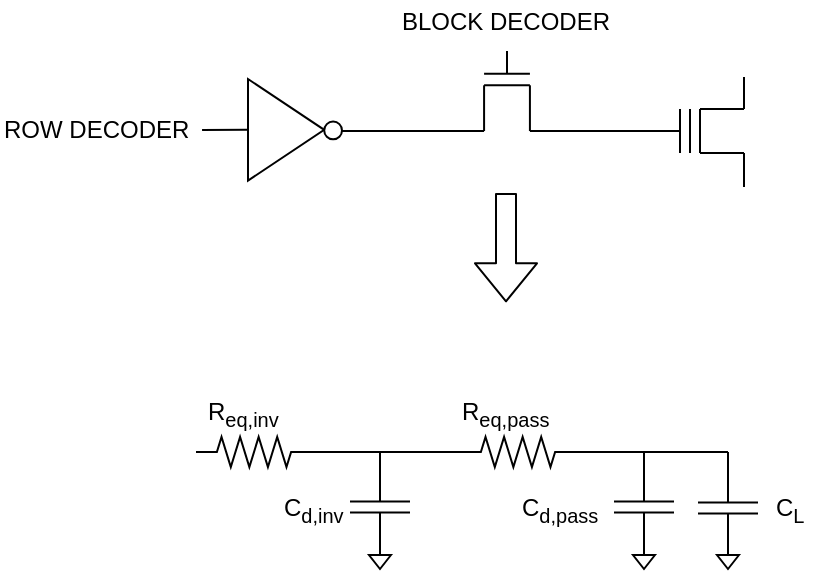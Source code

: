 <mxfile version="10.6.3" type="device"><diagram id="ykiu-A2U24Xa_IRV-_la" name="Page-1"><mxGraphModel dx="842" dy="463" grid="1" gridSize="5" guides="1" tooltips="1" connect="1" arrows="1" fold="1" page="1" pageScale="1" pageWidth="430" pageHeight="320" math="0" shadow="0"><root><mxCell id="0"/><mxCell id="1" parent="0"/><mxCell id="Yq_A9p7BPcprYXPYSCnL-20" value="" style="group" vertex="1" connectable="0" parent="1"><mxGeometry x="137" y="43.5" width="47" height="54" as="geometry"/></mxCell><mxCell id="Yq_A9p7BPcprYXPYSCnL-10" value="" style="group" vertex="1" connectable="0" parent="Yq_A9p7BPcprYXPYSCnL-20"><mxGeometry width="47" height="54" as="geometry"/></mxCell><mxCell id="Yq_A9p7BPcprYXPYSCnL-7" value="" style="triangle;whiteSpace=wrap;html=1;aspect=fixed;" vertex="1" parent="Yq_A9p7BPcprYXPYSCnL-10"><mxGeometry y="2" width="38.108" height="50.811" as="geometry"/></mxCell><mxCell id="Yq_A9p7BPcprYXPYSCnL-8" value="" style="ellipse;whiteSpace=wrap;html=1;aspect=fixed;" vertex="1" parent="Yq_A9p7BPcprYXPYSCnL-10"><mxGeometry x="38.108" y="23.275" width="8.892" height="8.892" as="geometry"/></mxCell><mxCell id="Yq_A9p7BPcprYXPYSCnL-21" value="" style="group" vertex="1" connectable="0" parent="1"><mxGeometry x="239" y="31.5" width="55" height="40" as="geometry"/></mxCell><mxCell id="Yq_A9p7BPcprYXPYSCnL-19" value="" style="group" vertex="1" connectable="0" parent="Yq_A9p7BPcprYXPYSCnL-21"><mxGeometry width="55" height="40" as="geometry"/></mxCell><mxCell id="Yq_A9p7BPcprYXPYSCnL-15" value="" style="group" vertex="1" connectable="0" parent="Yq_A9p7BPcprYXPYSCnL-19"><mxGeometry x="16.042" width="22.917" height="40" as="geometry"/></mxCell><mxCell id="Yq_A9p7BPcprYXPYSCnL-4" value="" style="endArrow=none;html=1;" edge="1" parent="Yq_A9p7BPcprYXPYSCnL-15"><mxGeometry width="50" height="50" relative="1" as="geometry"><mxPoint x="22.917" y="17.143" as="sourcePoint"/><mxPoint y="17.143" as="targetPoint"/></mxGeometry></mxCell><mxCell id="Yq_A9p7BPcprYXPYSCnL-5" value="" style="endArrow=none;html=1;" edge="1" parent="Yq_A9p7BPcprYXPYSCnL-15"><mxGeometry width="50" height="50" relative="1" as="geometry"><mxPoint x="22.917" y="11.429" as="sourcePoint"/><mxPoint y="11.429" as="targetPoint"/></mxGeometry></mxCell><mxCell id="Yq_A9p7BPcprYXPYSCnL-11" value="" style="endArrow=none;html=1;strokeColor=#000000;" edge="1" parent="Yq_A9p7BPcprYXPYSCnL-15"><mxGeometry width="50" height="50" relative="1" as="geometry"><mxPoint x="11.458" y="11.429" as="sourcePoint"/><mxPoint x="11.458" as="targetPoint"/><Array as="points"><mxPoint x="11.458"/></Array></mxGeometry></mxCell><mxCell id="Yq_A9p7BPcprYXPYSCnL-12" value="" style="endArrow=none;html=1;strokeColor=#000000;" edge="1" parent="Yq_A9p7BPcprYXPYSCnL-15"><mxGeometry width="50" height="50" relative="1" as="geometry"><mxPoint y="40.0" as="sourcePoint"/><mxPoint y="17.143" as="targetPoint"/></mxGeometry></mxCell><mxCell id="Yq_A9p7BPcprYXPYSCnL-13" value="" style="endArrow=none;html=1;strokeColor=#000000;" edge="1" parent="Yq_A9p7BPcprYXPYSCnL-15"><mxGeometry width="50" height="50" relative="1" as="geometry"><mxPoint x="22.917" y="40" as="sourcePoint"/><mxPoint x="22.917" y="17.143" as="targetPoint"/></mxGeometry></mxCell><mxCell id="Yq_A9p7BPcprYXPYSCnL-17" value="" style="endArrow=none;html=1;strokeColor=#000000;" edge="1" parent="Yq_A9p7BPcprYXPYSCnL-19"><mxGeometry width="50" height="50" relative="1" as="geometry"><mxPoint x="38.958" y="40.0" as="sourcePoint"/><mxPoint x="55" y="40.0" as="targetPoint"/></mxGeometry></mxCell><mxCell id="Yq_A9p7BPcprYXPYSCnL-18" value="" style="endArrow=none;html=1;strokeColor=#000000;" edge="1" parent="Yq_A9p7BPcprYXPYSCnL-19"><mxGeometry width="50" height="50" relative="1" as="geometry"><mxPoint y="40.0" as="sourcePoint"/><mxPoint x="16.042" y="40.0" as="targetPoint"/></mxGeometry></mxCell><mxCell id="Yq_A9p7BPcprYXPYSCnL-23" style="edgeStyle=orthogonalEdgeStyle;rounded=1;orthogonalLoop=1;jettySize=auto;html=1;strokeColor=#000000;endArrow=none;endFill=0;" edge="1" parent="1"><mxGeometry relative="1" as="geometry"><mxPoint x="254" y="71.5" as="targetPoint"/><mxPoint x="184" y="71.5" as="sourcePoint"/></mxGeometry></mxCell><mxCell id="Yq_A9p7BPcprYXPYSCnL-54" value="" style="endArrow=none;html=1;strokeColor=#000000;" edge="1" parent="1"><mxGeometry width="50" height="50" relative="1" as="geometry"><mxPoint x="293" y="71.5" as="sourcePoint"/><mxPoint x="347" y="71.5" as="targetPoint"/></mxGeometry></mxCell><mxCell id="Yq_A9p7BPcprYXPYSCnL-56" style="edgeStyle=orthogonalEdgeStyle;rounded=1;orthogonalLoop=1;jettySize=auto;html=1;exitX=0;exitY=0.5;exitDx=0;exitDy=0;endArrow=none;endFill=0;strokeColor=#000000;" edge="1" parent="1" source="Yq_A9p7BPcprYXPYSCnL-7"><mxGeometry relative="1" as="geometry"><mxPoint x="114.023" y="70.942" as="targetPoint"/></mxGeometry></mxCell><mxCell id="Yq_A9p7BPcprYXPYSCnL-66" value="" style="group" vertex="1" connectable="0" parent="1"><mxGeometry x="344" y="53.5" width="55" height="40" as="geometry"/></mxCell><mxCell id="Yq_A9p7BPcprYXPYSCnL-44" value="" style="group;rotation=-90;" vertex="1" connectable="0" parent="Yq_A9p7BPcprYXPYSCnL-66"><mxGeometry x="-6" y="-2" width="55" height="40" as="geometry"/></mxCell><mxCell id="Yq_A9p7BPcprYXPYSCnL-45" value="" style="group;rotation=-90;" vertex="1" connectable="0" parent="Yq_A9p7BPcprYXPYSCnL-44"><mxGeometry width="55" height="40" as="geometry"/></mxCell><mxCell id="Yq_A9p7BPcprYXPYSCnL-46" value="" style="group;rotation=-90;" vertex="1" connectable="0" parent="Yq_A9p7BPcprYXPYSCnL-45"><mxGeometry x="16" width="22.917" height="40" as="geometry"/></mxCell><mxCell id="Yq_A9p7BPcprYXPYSCnL-50" value="" style="endArrow=none;html=1;strokeColor=#000000;" edge="1" parent="Yq_A9p7BPcprYXPYSCnL-46"><mxGeometry width="50" height="50" relative="1" as="geometry"><mxPoint x="31" y="31" as="sourcePoint"/><mxPoint x="9" y="31" as="targetPoint"/></mxGeometry></mxCell><mxCell id="Yq_A9p7BPcprYXPYSCnL-51" value="" style="endArrow=none;html=1;strokeColor=#000000;" edge="1" parent="Yq_A9p7BPcprYXPYSCnL-46"><mxGeometry width="50" height="50" relative="1" as="geometry"><mxPoint x="31" y="9" as="sourcePoint"/><mxPoint x="9" y="9" as="targetPoint"/><Array as="points"><mxPoint x="20" y="9"/></Array></mxGeometry></mxCell><mxCell id="Yq_A9p7BPcprYXPYSCnL-62" value="" style="endArrow=none;html=1;" edge="1" parent="Yq_A9p7BPcprYXPYSCnL-46"><mxGeometry width="50" height="50" relative="1" as="geometry"><mxPoint x="9" y="31" as="sourcePoint"/><mxPoint x="9" y="9" as="targetPoint"/></mxGeometry></mxCell><mxCell id="Yq_A9p7BPcprYXPYSCnL-63" value="" style="endArrow=none;html=1;" edge="1" parent="Yq_A9p7BPcprYXPYSCnL-46"><mxGeometry width="50" height="50" relative="1" as="geometry"><mxPoint x="4" y="31" as="sourcePoint"/><mxPoint x="4" y="9" as="targetPoint"/></mxGeometry></mxCell><mxCell id="Yq_A9p7BPcprYXPYSCnL-64" value="" style="endArrow=none;html=1;" edge="1" parent="Yq_A9p7BPcprYXPYSCnL-46"><mxGeometry width="50" height="50" relative="1" as="geometry"><mxPoint x="-1" y="31" as="sourcePoint"/><mxPoint x="-1" y="9" as="targetPoint"/></mxGeometry></mxCell><mxCell id="Yq_A9p7BPcprYXPYSCnL-52" value="" style="endArrow=none;html=1;strokeColor=#000000;" edge="1" parent="Yq_A9p7BPcprYXPYSCnL-45"><mxGeometry width="50" height="50" relative="1" as="geometry"><mxPoint x="47" y="9" as="sourcePoint"/><mxPoint x="47" y="-7" as="targetPoint"/></mxGeometry></mxCell><mxCell id="Yq_A9p7BPcprYXPYSCnL-53" value="" style="endArrow=none;html=1;strokeColor=#000000;" edge="1" parent="Yq_A9p7BPcprYXPYSCnL-45"><mxGeometry width="50" height="50" relative="1" as="geometry"><mxPoint x="47" y="48" as="sourcePoint"/><mxPoint x="47" y="31" as="targetPoint"/></mxGeometry></mxCell><mxCell id="Yq_A9p7BPcprYXPYSCnL-49" value="" style="endArrow=none;html=1;strokeColor=#000000;" edge="1" parent="Yq_A9p7BPcprYXPYSCnL-66"><mxGeometry width="50" height="50" relative="1" as="geometry"><mxPoint x="9" y="18" as="sourcePoint"/><mxPoint x="-3" y="18" as="targetPoint"/><Array as="points"><mxPoint x="-3" y="18"/></Array></mxGeometry></mxCell><mxCell id="Yq_A9p7BPcprYXPYSCnL-68" value="" style="shape=flexArrow;endArrow=classic;html=1;strokeColor=#000000;" edge="1" parent="1"><mxGeometry width="50" height="50" relative="1" as="geometry"><mxPoint x="266" y="102.5" as="sourcePoint"/><mxPoint x="266" y="157.167" as="targetPoint"/></mxGeometry></mxCell><mxCell id="Yq_A9p7BPcprYXPYSCnL-69" value="" style="verticalLabelPosition=bottom;shadow=0;dashed=0;align=center;fillColor=#ffffff;html=1;verticalAlign=top;strokeWidth=1;shape=mxgraph.electrical.resistors.resistor_2;" vertex="1" parent="1"><mxGeometry x="111" y="224.5" width="58" height="15" as="geometry"/></mxCell><mxCell id="Yq_A9p7BPcprYXPYSCnL-70" value="" style="verticalLabelPosition=bottom;shadow=0;dashed=0;align=center;fillColor=#ffffff;html=1;verticalAlign=top;strokeWidth=1;shape=mxgraph.electrical.capacitors.capacitor_1;rotation=90;" vertex="1" parent="1"><mxGeometry x="175" y="244.5" width="56" height="30" as="geometry"/></mxCell><mxCell id="Yq_A9p7BPcprYXPYSCnL-71" value="" style="endArrow=none;html=1;strokeColor=#000000;" edge="1" parent="1"><mxGeometry width="50" height="50" relative="1" as="geometry"><mxPoint x="169" y="232" as="sourcePoint"/><mxPoint x="203" y="232" as="targetPoint"/></mxGeometry></mxCell><mxCell id="Yq_A9p7BPcprYXPYSCnL-72" value="" style="verticalLabelPosition=bottom;shadow=0;dashed=0;align=center;fillColor=#ffffff;html=1;verticalAlign=top;strokeWidth=1;shape=mxgraph.electrical.resistors.resistor_2;" vertex="1" parent="1"><mxGeometry x="243" y="224.5" width="58" height="15" as="geometry"/></mxCell><mxCell id="Yq_A9p7BPcprYXPYSCnL-73" value="" style="verticalLabelPosition=bottom;shadow=0;dashed=0;align=center;fillColor=#ffffff;html=1;verticalAlign=top;strokeWidth=1;shape=mxgraph.electrical.capacitors.capacitor_1;rotation=90;" vertex="1" parent="1"><mxGeometry x="307" y="244.5" width="56" height="30" as="geometry"/></mxCell><mxCell id="Yq_A9p7BPcprYXPYSCnL-74" value="" style="endArrow=none;html=1;strokeColor=#000000;" edge="1" parent="1"><mxGeometry width="50" height="50" relative="1" as="geometry"><mxPoint x="301" y="232" as="sourcePoint"/><mxPoint x="335" y="232" as="targetPoint"/></mxGeometry></mxCell><mxCell id="Yq_A9p7BPcprYXPYSCnL-75" value="" style="endArrow=none;html=1;strokeColor=#000000;entryX=0;entryY=0.5;entryDx=0;entryDy=0;entryPerimeter=0;" edge="1" parent="1"><mxGeometry width="50" height="50" relative="1" as="geometry"><mxPoint x="203" y="232" as="sourcePoint"/><mxPoint x="243" y="232" as="targetPoint"/></mxGeometry></mxCell><mxCell id="Yq_A9p7BPcprYXPYSCnL-76" value="" style="verticalLabelPosition=bottom;shadow=0;dashed=0;align=center;fillColor=#ffffff;html=1;verticalAlign=top;strokeWidth=1;shape=mxgraph.electrical.capacitors.capacitor_1;rotation=90;" vertex="1" parent="1"><mxGeometry x="349" y="245" width="56" height="30" as="geometry"/></mxCell><mxCell id="Yq_A9p7BPcprYXPYSCnL-77" value="" style="endArrow=none;html=1;strokeColor=#000000;exitX=0;exitY=0.5;exitDx=0;exitDy=0;exitPerimeter=0;" edge="1" parent="1"><mxGeometry width="50" height="50" relative="1" as="geometry"><mxPoint x="335.054" y="231.96" as="sourcePoint"/><mxPoint x="377" y="232" as="targetPoint"/><Array as="points"><mxPoint x="358" y="232"/></Array></mxGeometry></mxCell><mxCell id="Yq_A9p7BPcprYXPYSCnL-79" value="" style="triangle;whiteSpace=wrap;html=1;rotation=90;" vertex="1" parent="1"><mxGeometry x="199.5" y="281.5" width="7" height="11" as="geometry"/></mxCell><mxCell id="Yq_A9p7BPcprYXPYSCnL-80" value="" style="triangle;whiteSpace=wrap;html=1;rotation=90;" vertex="1" parent="1"><mxGeometry x="331.5" y="281.5" width="7" height="11" as="geometry"/></mxCell><mxCell id="Yq_A9p7BPcprYXPYSCnL-81" value="" style="triangle;whiteSpace=wrap;html=1;rotation=90;" vertex="1" parent="1"><mxGeometry x="373.5" y="281.5" width="7" height="11" as="geometry"/></mxCell><mxCell id="Yq_A9p7BPcprYXPYSCnL-82" value="ROW DECODER" style="text;html=1;resizable=0;points=[];autosize=1;align=left;verticalAlign=top;spacingTop=-4;" vertex="1" parent="1"><mxGeometry x="13" y="61" width="105" height="20" as="geometry"/></mxCell><mxCell id="Yq_A9p7BPcprYXPYSCnL-85" value="BLOCK DECODER" style="text;html=1;resizable=0;points=[];autosize=1;align=left;verticalAlign=top;spacingTop=-4;" vertex="1" parent="1"><mxGeometry x="212" y="6.5" width="120" height="20" as="geometry"/></mxCell><mxCell id="Yq_A9p7BPcprYXPYSCnL-86" value="R&lt;sub&gt;eq,inv&lt;/sub&gt;" style="text;html=1;resizable=0;points=[];autosize=1;align=left;verticalAlign=top;spacingTop=-4;" vertex="1" parent="1"><mxGeometry x="115" y="201.5" width="50" height="20" as="geometry"/></mxCell><mxCell id="Yq_A9p7BPcprYXPYSCnL-87" value="C&lt;sub&gt;d,inv&lt;/sub&gt;" style="text;html=1;resizable=0;points=[];autosize=1;align=left;verticalAlign=top;spacingTop=-4;" vertex="1" parent="1"><mxGeometry x="152.5" y="250" width="45" height="20" as="geometry"/></mxCell><mxCell id="Yq_A9p7BPcprYXPYSCnL-88" value="R&lt;sub&gt;eq,pass&lt;/sub&gt;" style="text;html=1;resizable=0;points=[];autosize=1;align=left;verticalAlign=top;spacingTop=-4;" vertex="1" parent="1"><mxGeometry x="242" y="201.5" width="60" height="20" as="geometry"/></mxCell><mxCell id="Yq_A9p7BPcprYXPYSCnL-89" value="C&lt;sub&gt;d,pass&lt;/sub&gt;" style="text;html=1;resizable=0;points=[];autosize=1;align=left;verticalAlign=top;spacingTop=-4;" vertex="1" parent="1"><mxGeometry x="272" y="249.5" width="55" height="20" as="geometry"/></mxCell><mxCell id="Yq_A9p7BPcprYXPYSCnL-90" value="C&lt;sub&gt;L&lt;/sub&gt;" style="text;html=1;resizable=0;points=[];autosize=1;align=left;verticalAlign=top;spacingTop=-4;" vertex="1" parent="1"><mxGeometry x="399" y="250" width="25" height="20" as="geometry"/></mxCell></root></mxGraphModel></diagram><diagram id="XNSYlKsuIYhHlJ4l7tML" name="Page-2"><mxGraphModel dx="842" dy="463" grid="1" gridSize="10" guides="1" tooltips="1" connect="1" arrows="1" fold="1" page="1" pageScale="1" pageWidth="440" pageHeight="420" math="0" shadow="0"><root><mxCell id="ovC-41hDsM9vXX2aM615-0"/><mxCell id="ovC-41hDsM9vXX2aM615-1" parent="ovC-41hDsM9vXX2aM615-0"/><mxCell id="J4oKdJAHI_sppBkVNX1--4" value="" style="group" vertex="1" connectable="0" parent="ovC-41hDsM9vXX2aM615-1"><mxGeometry x="229.5" y="134" width="55" height="40" as="geometry"/></mxCell><mxCell id="J4oKdJAHI_sppBkVNX1--5" value="" style="group" vertex="1" connectable="0" parent="J4oKdJAHI_sppBkVNX1--4"><mxGeometry width="55" height="40" as="geometry"/></mxCell><mxCell id="J4oKdJAHI_sppBkVNX1--6" value="" style="group" vertex="1" connectable="0" parent="J4oKdJAHI_sppBkVNX1--5"><mxGeometry x="16.042" width="22.917" height="40" as="geometry"/></mxCell><mxCell id="J4oKdJAHI_sppBkVNX1--7" value="" style="endArrow=none;html=1;" edge="1" parent="J4oKdJAHI_sppBkVNX1--6"><mxGeometry width="50" height="50" relative="1" as="geometry"><mxPoint x="22.917" y="17.143" as="sourcePoint"/><mxPoint y="17.143" as="targetPoint"/></mxGeometry></mxCell><mxCell id="J4oKdJAHI_sppBkVNX1--8" value="" style="endArrow=none;html=1;" edge="1" parent="J4oKdJAHI_sppBkVNX1--6"><mxGeometry width="50" height="50" relative="1" as="geometry"><mxPoint x="22.917" y="11.429" as="sourcePoint"/><mxPoint y="11.429" as="targetPoint"/></mxGeometry></mxCell><mxCell id="J4oKdJAHI_sppBkVNX1--9" value="" style="endArrow=none;html=1;strokeColor=#000000;" edge="1" parent="J4oKdJAHI_sppBkVNX1--6"><mxGeometry width="50" height="50" relative="1" as="geometry"><mxPoint x="11.458" y="11.429" as="sourcePoint"/><mxPoint x="11.458" as="targetPoint"/><Array as="points"><mxPoint x="11.458"/></Array></mxGeometry></mxCell><mxCell id="J4oKdJAHI_sppBkVNX1--10" value="" style="endArrow=none;html=1;strokeColor=#000000;" edge="1" parent="J4oKdJAHI_sppBkVNX1--6"><mxGeometry width="50" height="50" relative="1" as="geometry"><mxPoint y="40.0" as="sourcePoint"/><mxPoint y="17.143" as="targetPoint"/></mxGeometry></mxCell><mxCell id="J4oKdJAHI_sppBkVNX1--11" value="" style="endArrow=none;html=1;strokeColor=#000000;" edge="1" parent="J4oKdJAHI_sppBkVNX1--6"><mxGeometry width="50" height="50" relative="1" as="geometry"><mxPoint x="22.917" y="40" as="sourcePoint"/><mxPoint x="22.917" y="17.143" as="targetPoint"/></mxGeometry></mxCell><mxCell id="J4oKdJAHI_sppBkVNX1--12" value="" style="endArrow=none;html=1;strokeColor=#000000;" edge="1" parent="J4oKdJAHI_sppBkVNX1--5"><mxGeometry width="50" height="50" relative="1" as="geometry"><mxPoint x="38.958" y="40.0" as="sourcePoint"/><mxPoint x="55" y="40.0" as="targetPoint"/></mxGeometry></mxCell><mxCell id="J4oKdJAHI_sppBkVNX1--13" value="" style="endArrow=none;html=1;strokeColor=#000000;" edge="1" parent="J4oKdJAHI_sppBkVNX1--5"><mxGeometry width="50" height="50" relative="1" as="geometry"><mxPoint y="40.0" as="sourcePoint"/><mxPoint x="16.042" y="40.0" as="targetPoint"/></mxGeometry></mxCell><mxCell id="J4oKdJAHI_sppBkVNX1--14" style="edgeStyle=orthogonalEdgeStyle;rounded=1;orthogonalLoop=1;jettySize=auto;html=1;strokeColor=#000000;endArrow=none;endFill=0;" edge="1" parent="ovC-41hDsM9vXX2aM615-1"><mxGeometry relative="1" as="geometry"><mxPoint x="244.5" y="174" as="targetPoint"/><mxPoint x="174.5" y="174" as="sourcePoint"/></mxGeometry></mxCell><mxCell id="J4oKdJAHI_sppBkVNX1--15" value="" style="endArrow=none;html=1;strokeColor=#000000;" edge="1" parent="ovC-41hDsM9vXX2aM615-1"><mxGeometry width="50" height="50" relative="1" as="geometry"><mxPoint x="283.5" y="174" as="sourcePoint"/><mxPoint x="337.5" y="174" as="targetPoint"/></mxGeometry></mxCell><mxCell id="J4oKdJAHI_sppBkVNX1--29" value="" style="shape=flexArrow;endArrow=classic;html=1;strokeColor=#000000;" edge="1" parent="ovC-41hDsM9vXX2aM615-1"><mxGeometry width="50" height="50" relative="1" as="geometry"><mxPoint x="257" y="210" as="sourcePoint"/><mxPoint x="257" y="264.667" as="targetPoint"/></mxGeometry></mxCell><mxCell id="J4oKdJAHI_sppBkVNX1--30" value="" style="verticalLabelPosition=bottom;shadow=0;dashed=0;align=center;fillColor=#ffffff;html=1;verticalAlign=top;strokeWidth=1;shape=mxgraph.electrical.resistors.resistor_2;" vertex="1" parent="ovC-41hDsM9vXX2aM615-1"><mxGeometry x="120" y="327" width="58" height="15" as="geometry"/></mxCell><mxCell id="J4oKdJAHI_sppBkVNX1--31" value="" style="verticalLabelPosition=bottom;shadow=0;dashed=0;align=center;fillColor=#ffffff;html=1;verticalAlign=top;strokeWidth=1;shape=mxgraph.electrical.capacitors.capacitor_1;rotation=90;" vertex="1" parent="ovC-41hDsM9vXX2aM615-1"><mxGeometry x="184" y="347" width="56" height="30" as="geometry"/></mxCell><mxCell id="J4oKdJAHI_sppBkVNX1--32" value="" style="endArrow=none;html=1;strokeColor=#000000;" edge="1" parent="ovC-41hDsM9vXX2aM615-1"><mxGeometry width="50" height="50" relative="1" as="geometry"><mxPoint x="178.0" y="334.5" as="sourcePoint"/><mxPoint x="212" y="334.5" as="targetPoint"/></mxGeometry></mxCell><mxCell id="J4oKdJAHI_sppBkVNX1--33" value="" style="verticalLabelPosition=bottom;shadow=0;dashed=0;align=center;fillColor=#ffffff;html=1;verticalAlign=top;strokeWidth=1;shape=mxgraph.electrical.resistors.resistor_2;" vertex="1" parent="ovC-41hDsM9vXX2aM615-1"><mxGeometry x="252" y="327" width="58" height="15" as="geometry"/></mxCell><mxCell id="J4oKdJAHI_sppBkVNX1--34" value="" style="verticalLabelPosition=bottom;shadow=0;dashed=0;align=center;fillColor=#ffffff;html=1;verticalAlign=top;strokeWidth=1;shape=mxgraph.electrical.capacitors.capacitor_1;rotation=90;" vertex="1" parent="ovC-41hDsM9vXX2aM615-1"><mxGeometry x="316" y="347" width="56" height="30" as="geometry"/></mxCell><mxCell id="J4oKdJAHI_sppBkVNX1--35" value="" style="endArrow=none;html=1;strokeColor=#000000;" edge="1" parent="ovC-41hDsM9vXX2aM615-1"><mxGeometry width="50" height="50" relative="1" as="geometry"><mxPoint x="310" y="334.5" as="sourcePoint"/><mxPoint x="344" y="334.5" as="targetPoint"/></mxGeometry></mxCell><mxCell id="J4oKdJAHI_sppBkVNX1--36" value="" style="endArrow=none;html=1;strokeColor=#000000;entryX=0;entryY=0.5;entryDx=0;entryDy=0;entryPerimeter=0;" edge="1" parent="ovC-41hDsM9vXX2aM615-1"><mxGeometry width="50" height="50" relative="1" as="geometry"><mxPoint x="212" y="334.5" as="sourcePoint"/><mxPoint x="252" y="334.5" as="targetPoint"/></mxGeometry></mxCell><mxCell id="J4oKdJAHI_sppBkVNX1--37" value="" style="verticalLabelPosition=bottom;shadow=0;dashed=0;align=center;fillColor=#ffffff;html=1;verticalAlign=top;strokeWidth=1;shape=mxgraph.electrical.capacitors.capacitor_1;rotation=90;" vertex="1" parent="ovC-41hDsM9vXX2aM615-1"><mxGeometry x="358" y="347.5" width="56" height="30" as="geometry"/></mxCell><mxCell id="J4oKdJAHI_sppBkVNX1--38" value="" style="endArrow=none;html=1;strokeColor=#000000;exitX=0;exitY=0.5;exitDx=0;exitDy=0;exitPerimeter=0;" edge="1" parent="ovC-41hDsM9vXX2aM615-1"><mxGeometry width="50" height="50" relative="1" as="geometry"><mxPoint x="344.054" y="334.46" as="sourcePoint"/><mxPoint x="386" y="334.5" as="targetPoint"/><Array as="points"><mxPoint x="367" y="334.5"/></Array></mxGeometry></mxCell><mxCell id="J4oKdJAHI_sppBkVNX1--39" value="" style="triangle;whiteSpace=wrap;html=1;rotation=90;" vertex="1" parent="ovC-41hDsM9vXX2aM615-1"><mxGeometry x="208.5" y="384" width="7" height="11" as="geometry"/></mxCell><mxCell id="J4oKdJAHI_sppBkVNX1--40" value="" style="triangle;whiteSpace=wrap;html=1;rotation=90;" vertex="1" parent="ovC-41hDsM9vXX2aM615-1"><mxGeometry x="340.5" y="384" width="7" height="11" as="geometry"/></mxCell><mxCell id="J4oKdJAHI_sppBkVNX1--41" value="" style="triangle;whiteSpace=wrap;html=1;rotation=90;" vertex="1" parent="ovC-41hDsM9vXX2aM615-1"><mxGeometry x="382.5" y="384" width="7" height="11" as="geometry"/></mxCell><mxCell id="J4oKdJAHI_sppBkVNX1--43" value="COLUMN DECODER" style="text;html=1;resizable=0;points=[];autosize=1;align=left;verticalAlign=top;spacingTop=-4;" vertex="1" parent="ovC-41hDsM9vXX2aM615-1"><mxGeometry x="180.5" y="10" width="130" height="20" as="geometry"/></mxCell><mxCell id="J4oKdJAHI_sppBkVNX1--44" value="R&lt;sub&gt;eq,pass&lt;/sub&gt;" style="text;html=1;resizable=0;points=[];autosize=1;align=left;verticalAlign=top;spacingTop=-4;" vertex="1" parent="ovC-41hDsM9vXX2aM615-1"><mxGeometry x="124" y="304" width="60" height="20" as="geometry"/></mxCell><mxCell id="J4oKdJAHI_sppBkVNX1--45" value="C&lt;sub&gt;d,pass&lt;/sub&gt;" style="text;html=1;resizable=0;points=[];autosize=1;align=left;verticalAlign=top;spacingTop=-4;" vertex="1" parent="ovC-41hDsM9vXX2aM615-1"><mxGeometry x="152.5" y="352.5" width="60" height="20" as="geometry"/></mxCell><mxCell id="J4oKdJAHI_sppBkVNX1--46" value="R&lt;sub&gt;eq,slice&lt;/sub&gt;" style="text;html=1;resizable=0;points=[];autosize=1;align=left;verticalAlign=top;spacingTop=-4;" vertex="1" parent="ovC-41hDsM9vXX2aM615-1"><mxGeometry x="251" y="304" width="60" height="20" as="geometry"/></mxCell><mxCell id="J4oKdJAHI_sppBkVNX1--47" value="C&lt;sub&gt;d,slice&lt;/sub&gt;" style="text;html=1;resizable=0;points=[];autosize=1;align=left;verticalAlign=top;spacingTop=-4;" vertex="1" parent="ovC-41hDsM9vXX2aM615-1"><mxGeometry x="281" y="352" width="50" height="20" as="geometry"/></mxCell><mxCell id="J4oKdJAHI_sppBkVNX1--54" value="SENSE AMPLIFIER" style="text;html=1;resizable=0;points=[];autosize=1;align=left;verticalAlign=top;spacingTop=-4;" vertex="1" parent="ovC-41hDsM9vXX2aM615-1"><mxGeometry x="67" y="164" width="120" height="20" as="geometry"/></mxCell><mxCell id="J4oKdJAHI_sppBkVNX1--55" value="" style="group" vertex="1" connectable="0" parent="ovC-41hDsM9vXX2aM615-1"><mxGeometry x="353.042" y="134" width="22.917" height="40" as="geometry"/></mxCell><mxCell id="J4oKdJAHI_sppBkVNX1--56" value="" style="endArrow=none;html=1;" edge="1" parent="J4oKdJAHI_sppBkVNX1--55"><mxGeometry width="50" height="50" relative="1" as="geometry"><mxPoint x="22.917" y="17.143" as="sourcePoint"/><mxPoint y="17.143" as="targetPoint"/></mxGeometry></mxCell><mxCell id="J4oKdJAHI_sppBkVNX1--57" value="" style="endArrow=none;html=1;" edge="1" parent="J4oKdJAHI_sppBkVNX1--55"><mxGeometry width="50" height="50" relative="1" as="geometry"><mxPoint x="22.917" y="11.429" as="sourcePoint"/><mxPoint y="11.429" as="targetPoint"/></mxGeometry></mxCell><mxCell id="J4oKdJAHI_sppBkVNX1--58" value="" style="endArrow=none;html=1;strokeColor=#000000;" edge="1" parent="J4oKdJAHI_sppBkVNX1--55"><mxGeometry width="50" height="50" relative="1" as="geometry"><mxPoint x="11.458" y="11.429" as="sourcePoint"/><mxPoint x="11.458" as="targetPoint"/><Array as="points"><mxPoint x="11.458"/></Array></mxGeometry></mxCell><mxCell id="J4oKdJAHI_sppBkVNX1--59" value="" style="endArrow=none;html=1;strokeColor=#000000;" edge="1" parent="J4oKdJAHI_sppBkVNX1--55"><mxGeometry width="50" height="50" relative="1" as="geometry"><mxPoint y="40.0" as="sourcePoint"/><mxPoint y="17.143" as="targetPoint"/></mxGeometry></mxCell><mxCell id="J4oKdJAHI_sppBkVNX1--60" value="" style="endArrow=none;html=1;strokeColor=#000000;" edge="1" parent="J4oKdJAHI_sppBkVNX1--55"><mxGeometry width="50" height="50" relative="1" as="geometry"><mxPoint x="22.917" y="40" as="sourcePoint"/><mxPoint x="22.917" y="17.143" as="targetPoint"/></mxGeometry></mxCell><mxCell id="J4oKdJAHI_sppBkVNX1--61" value="" style="endArrow=none;html=1;strokeColor=#000000;" edge="1" parent="ovC-41hDsM9vXX2aM615-1"><mxGeometry width="50" height="50" relative="1" as="geometry"><mxPoint x="337" y="174.0" as="sourcePoint"/><mxPoint x="353.042" y="174.0" as="targetPoint"/></mxGeometry></mxCell><mxCell id="J4oKdJAHI_sppBkVNX1--62" value="" style="endArrow=none;html=1;strokeColor=#000000;" edge="1" parent="ovC-41hDsM9vXX2aM615-1"><mxGeometry width="50" height="50" relative="1" as="geometry"><mxPoint x="376.0" y="173.5" as="sourcePoint"/><mxPoint x="398.5" y="174" as="targetPoint"/></mxGeometry></mxCell><mxCell id="J4oKdJAHI_sppBkVNX1--63" value="" style="group;rotation=90;" vertex="1" connectable="0" parent="ovC-41hDsM9vXX2aM615-1"><mxGeometry x="233.5" y="60" width="47" height="54" as="geometry"/></mxCell><mxCell id="J4oKdJAHI_sppBkVNX1--49" value="" style="group;rotation=90;" vertex="1" connectable="0" parent="J4oKdJAHI_sppBkVNX1--63"><mxGeometry width="47" height="54" as="geometry"/></mxCell><mxCell id="J4oKdJAHI_sppBkVNX1--50" value="" style="group;rotation=90;" vertex="1" connectable="0" parent="J4oKdJAHI_sppBkVNX1--49"><mxGeometry width="47" height="54" as="geometry"/></mxCell><mxCell id="J4oKdJAHI_sppBkVNX1--51" value="" style="triangle;whiteSpace=wrap;html=1;aspect=fixed;rotation=90;" vertex="1" parent="J4oKdJAHI_sppBkVNX1--50"><mxGeometry x="4" y="-3" width="38.108" height="50.811" as="geometry"/></mxCell><mxCell id="J4oKdJAHI_sppBkVNX1--52" value="" style="ellipse;whiteSpace=wrap;html=1;aspect=fixed;rotation=90;" vertex="1" parent="J4oKdJAHI_sppBkVNX1--50"><mxGeometry x="19" y="42" width="8.892" height="8.892" as="geometry"/></mxCell><mxCell id="J4oKdJAHI_sppBkVNX1--67" style="edgeStyle=orthogonalEdgeStyle;rounded=0;orthogonalLoop=1;jettySize=auto;html=1;exitX=1;exitY=0.5;exitDx=0;exitDy=0;endArrow=none;endFill=0;" edge="1" parent="ovC-41hDsM9vXX2aM615-1" source="J4oKdJAHI_sppBkVNX1--52"><mxGeometry relative="1" as="geometry"><mxPoint x="256.914" y="139.759" as="targetPoint"/></mxGeometry></mxCell><mxCell id="J4oKdJAHI_sppBkVNX1--69" style="edgeStyle=orthogonalEdgeStyle;rounded=0;orthogonalLoop=1;jettySize=auto;html=1;exitX=1;exitY=0.5;exitDx=0;exitDy=0;endArrow=none;endFill=0;entryX=-0.012;entryY=0.493;entryDx=0;entryDy=0;entryPerimeter=0;" edge="1" parent="ovC-41hDsM9vXX2aM615-1" target="J4oKdJAHI_sppBkVNX1--51"><mxGeometry relative="1" as="geometry"><mxPoint x="256.914" y="59.759" as="targetPoint"/><mxPoint x="256.914" y="30.793" as="sourcePoint"/></mxGeometry></mxCell><mxCell id="J4oKdJAHI_sppBkVNX1--72" value="SENSE AMPLIFIER" style="text;html=1;resizable=0;points=[];autosize=1;align=left;verticalAlign=top;spacingTop=-4;" vertex="1" parent="ovC-41hDsM9vXX2aM615-1"><mxGeometry x="4" y="324.5" width="120" height="20" as="geometry"/></mxCell><mxCell id="J4oKdJAHI_sppBkVNX1--73" value="C&lt;sub&gt;L&lt;/sub&gt;" style="text;html=1;resizable=0;points=[];autosize=1;align=left;verticalAlign=top;spacingTop=-4;" vertex="1" parent="ovC-41hDsM9vXX2aM615-1"><mxGeometry x="406" y="353" width="30" height="20" as="geometry"/></mxCell><mxCell id="J4oKdJAHI_sppBkVNX1--74" value="BLOCK DECODER" style="text;html=1;resizable=0;points=[];autosize=1;align=left;verticalAlign=top;spacingTop=-4;" vertex="1" parent="ovC-41hDsM9vXX2aM615-1"><mxGeometry x="308.5" y="10" width="120" height="20" as="geometry"/></mxCell><mxCell id="J4oKdJAHI_sppBkVNX1--75" value="" style="group;rotation=90;" vertex="1" connectable="0" parent="ovC-41hDsM9vXX2aM615-1"><mxGeometry x="340.5" y="60" width="47" height="54" as="geometry"/></mxCell><mxCell id="J4oKdJAHI_sppBkVNX1--76" value="" style="group;rotation=90;" vertex="1" connectable="0" parent="J4oKdJAHI_sppBkVNX1--75"><mxGeometry width="47" height="54" as="geometry"/></mxCell><mxCell id="J4oKdJAHI_sppBkVNX1--77" value="" style="group;rotation=90;" vertex="1" connectable="0" parent="J4oKdJAHI_sppBkVNX1--76"><mxGeometry width="47" height="54" as="geometry"/></mxCell><mxCell id="J4oKdJAHI_sppBkVNX1--78" value="" style="triangle;whiteSpace=wrap;html=1;aspect=fixed;rotation=90;" vertex="1" parent="J4oKdJAHI_sppBkVNX1--77"><mxGeometry x="4" y="-3" width="38.108" height="50.811" as="geometry"/></mxCell><mxCell id="J4oKdJAHI_sppBkVNX1--79" value="" style="ellipse;whiteSpace=wrap;html=1;aspect=fixed;rotation=90;" vertex="1" parent="J4oKdJAHI_sppBkVNX1--77"><mxGeometry x="19" y="42" width="8.892" height="8.892" as="geometry"/></mxCell><mxCell id="J4oKdJAHI_sppBkVNX1--80" style="edgeStyle=orthogonalEdgeStyle;rounded=0;orthogonalLoop=1;jettySize=auto;html=1;endArrow=none;endFill=0;" edge="1" parent="ovC-41hDsM9vXX2aM615-1"><mxGeometry relative="1" as="geometry"><mxPoint x="364.5" y="140" as="targetPoint"/><mxPoint x="364.5" y="111" as="sourcePoint"/><Array as="points"><mxPoint x="364.5" y="120"/><mxPoint x="364.5" y="120"/></Array></mxGeometry></mxCell><mxCell id="J4oKdJAHI_sppBkVNX1--81" style="edgeStyle=orthogonalEdgeStyle;rounded=0;orthogonalLoop=1;jettySize=auto;html=1;endArrow=none;endFill=0;entryX=-0.012;entryY=0.493;entryDx=0;entryDy=0;entryPerimeter=0;" edge="1" parent="ovC-41hDsM9vXX2aM615-1" target="J4oKdJAHI_sppBkVNX1--78"><mxGeometry relative="1" as="geometry"><mxPoint x="364.914" y="59.759" as="targetPoint"/><mxPoint x="363.5" y="30" as="sourcePoint"/></mxGeometry></mxCell></root></mxGraphModel></diagram></mxfile>